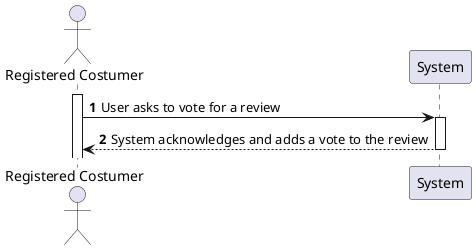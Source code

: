 @startuml
'https://plantuml.com/sequence-diagram

autoactivate on
autonumber

actor "Registered Costumer" as User
participant "System" as System

activate User

User -> System: User asks to vote for a review
User <-- System: System acknowledges and adds a vote to the review

@enduml